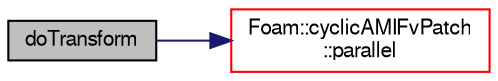 digraph "doTransform"
{
  bgcolor="transparent";
  edge [fontname="FreeSans",fontsize="10",labelfontname="FreeSans",labelfontsize="10"];
  node [fontname="FreeSans",fontsize="10",shape=record];
  rankdir="LR";
  Node161 [label="doTransform",height=0.2,width=0.4,color="black", fillcolor="grey75", style="filled", fontcolor="black"];
  Node161 -> Node162 [color="midnightblue",fontsize="10",style="solid",fontname="FreeSans"];
  Node162 [label="Foam::cyclicAMIFvPatch\l::parallel",height=0.2,width=0.4,color="red",URL="$a22810.html#a6f2ad23016ecf05385032d2ea2fea27d",tooltip="Are the cyclic planes parallel. "];
}
